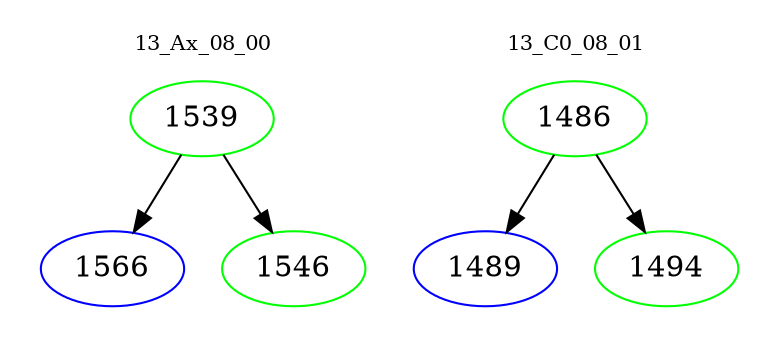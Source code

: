 digraph{
subgraph cluster_0 {
color = white
label = "13_Ax_08_00";
fontsize=10;
T0_1539 [label="1539", color="green"]
T0_1539 -> T0_1566 [color="black"]
T0_1566 [label="1566", color="blue"]
T0_1539 -> T0_1546 [color="black"]
T0_1546 [label="1546", color="green"]
}
subgraph cluster_1 {
color = white
label = "13_C0_08_01";
fontsize=10;
T1_1486 [label="1486", color="green"]
T1_1486 -> T1_1489 [color="black"]
T1_1489 [label="1489", color="blue"]
T1_1486 -> T1_1494 [color="black"]
T1_1494 [label="1494", color="green"]
}
}

